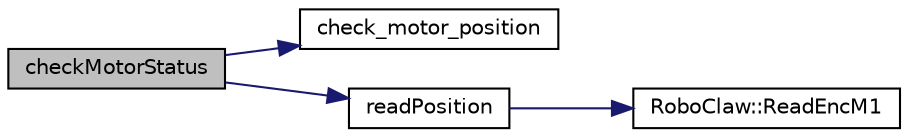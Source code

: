 digraph "checkMotorStatus"
{
 // LATEX_PDF_SIZE
  edge [fontname="Helvetica",fontsize="10",labelfontname="Helvetica",labelfontsize="10"];
  node [fontname="Helvetica",fontsize="10",shape=record];
  rankdir="LR";
  Node1 [label="checkMotorStatus",height=0.2,width=0.4,color="black", fillcolor="grey75", style="filled", fontcolor="black",tooltip=" "];
  Node1 -> Node2 [color="midnightblue",fontsize="10",style="solid",fontname="Helvetica"];
  Node2 [label="check_motor_position",height=0.2,width=0.4,color="black", fillcolor="white", style="filled",URL="$alarms_8cpp.html#aa229b3a3cfcfa1c62204f64b8d10ac98",tooltip=" "];
  Node1 -> Node3 [color="midnightblue",fontsize="10",style="solid",fontname="Helvetica"];
  Node3 [label="readPosition",height=0.2,width=0.4,color="black", fillcolor="white", style="filled",URL="$_motor_8cpp.html#a9f8782c6231694694e9f043553b90eb8",tooltip=" "];
  Node3 -> Node4 [color="midnightblue",fontsize="10",style="solid",fontname="Helvetica"];
  Node4 [label="RoboClaw::ReadEncM1",height=0.2,width=0.4,color="black", fillcolor="white", style="filled",URL="$class_robo_claw.html#aa55d834a2f46f37ee3338707cabd4308",tooltip=" "];
}
